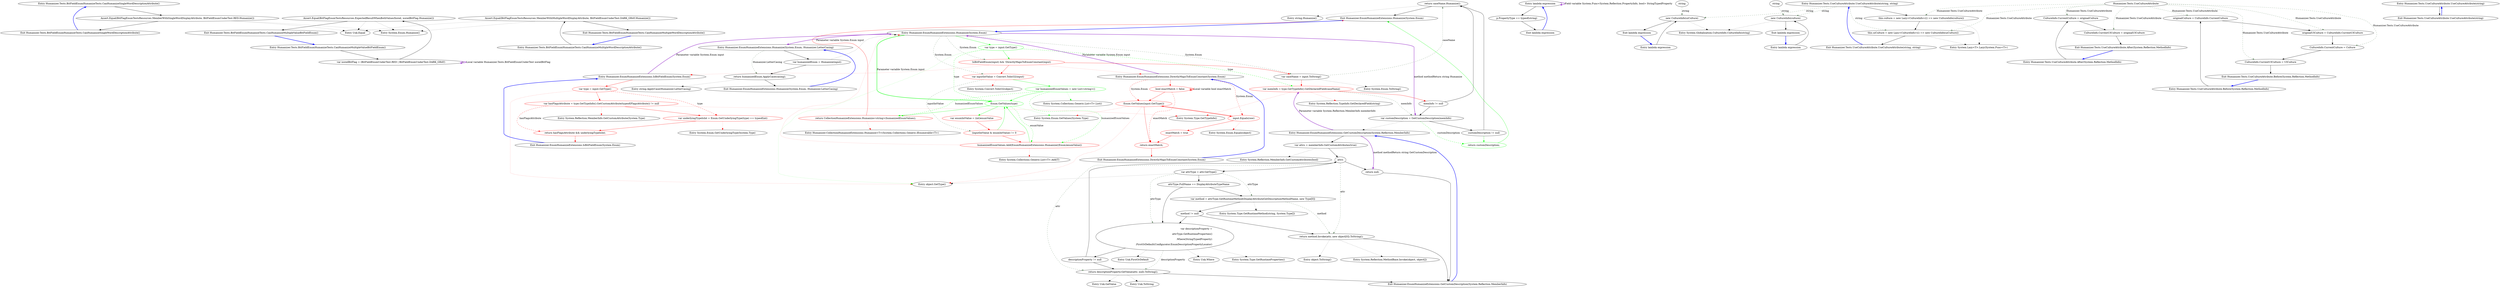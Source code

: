 digraph  {
m1_0 [label="Entry Humanizer.Tests.BitFieldEnumHumanizeTests.CanHumanizeSingleWordDescriptionAttribute()", span="13-13", cluster="Humanizer.Tests.BitFieldEnumHumanizeTests.CanHumanizeSingleWordDescriptionAttribute()", file="BitFieldEnumHumanizeTests.cs"];
m1_1 [label="Assert.Equal(BitFlagEnumTestsResources.MemberWithSingleWordDisplayAttribute, BitFieldEnumUnderTest.RED.Humanize())", span="15-15", cluster="Humanizer.Tests.BitFieldEnumHumanizeTests.CanHumanizeSingleWordDescriptionAttribute()", file="BitFieldEnumHumanizeTests.cs"];
m1_2 [label="Exit Humanizer.Tests.BitFieldEnumHumanizeTests.CanHumanizeSingleWordDescriptionAttribute()", span="13-13", cluster="Humanizer.Tests.BitFieldEnumHumanizeTests.CanHumanizeSingleWordDescriptionAttribute()", file="BitFieldEnumHumanizeTests.cs"];
m1_8 [label="Entry Humanizer.Tests.BitFieldEnumHumanizeTests.CanHumanizeMultipleValueBitFieldEnum()", span="25-25", cluster="Humanizer.Tests.BitFieldEnumHumanizeTests.CanHumanizeMultipleValueBitFieldEnum()", file="BitFieldEnumHumanizeTests.cs"];
m1_9 [label="var xoredBitFlag = (BitFieldEnumUnderTest.RED | BitFieldEnumUnderTest.DARK_GRAY)", span="27-27", cluster="Humanizer.Tests.BitFieldEnumHumanizeTests.CanHumanizeMultipleValueBitFieldEnum()", file="BitFieldEnumHumanizeTests.cs"];
m1_10 [label="Assert.Equal(BitFlagEnumTestsResources.ExpectedResultWhenBothValuesXored, xoredBitFlag.Humanize())", span="28-28", cluster="Humanizer.Tests.BitFieldEnumHumanizeTests.CanHumanizeMultipleValueBitFieldEnum()", file="BitFieldEnumHumanizeTests.cs"];
m1_11 [label="Exit Humanizer.Tests.BitFieldEnumHumanizeTests.CanHumanizeMultipleValueBitFieldEnum()", span="25-25", cluster="Humanizer.Tests.BitFieldEnumHumanizeTests.CanHumanizeMultipleValueBitFieldEnum()", file="BitFieldEnumHumanizeTests.cs"];
m1_4 [label="Entry Unk.Equal", span="", cluster="Unk.Equal", file="BitFieldEnumHumanizeTests.cs"];
m1_3 [label="Entry System.Enum.Humanize()", span="23-23", cluster="System.Enum.Humanize()", file="BitFieldEnumHumanizeTests.cs"];
m1_5 [label="Entry Humanizer.Tests.BitFieldEnumHumanizeTests.CanHumanizeMultipleWordDescriptionAttribute()", span="19-19", cluster="Humanizer.Tests.BitFieldEnumHumanizeTests.CanHumanizeMultipleWordDescriptionAttribute()", file="BitFieldEnumHumanizeTests.cs"];
m1_6 [label="Assert.Equal(BitFlagEnumTestsResources.MemberWithMultipleWordDisplayAttribute, BitFieldEnumUnderTest.DARK_GRAY.Humanize())", span="21-21", cluster="Humanizer.Tests.BitFieldEnumHumanizeTests.CanHumanizeMultipleWordDescriptionAttribute()", file="BitFieldEnumHumanizeTests.cs"];
m1_7 [label="Exit Humanizer.Tests.BitFieldEnumHumanizeTests.CanHumanizeMultipleWordDescriptionAttribute()", span="19-19", cluster="Humanizer.Tests.BitFieldEnumHumanizeTests.CanHumanizeMultipleWordDescriptionAttribute()", file="BitFieldEnumHumanizeTests.cs"];
m3_33 [label="Entry string.Humanize()", span="44-44", cluster="string.Humanize()", file="EnumHumanizeExtensions.cs"];
m3_25 [label="Entry System.Collections.Generic.List<T>.List()", span="0-0", cluster="System.Collections.Generic.List<T>.List()", file="EnumHumanizeExtensions.cs"];
m3_24 [label="Entry System.Convert.ToInt32(object)", span="0-0", cluster="System.Convert.ToInt32(object)", file="EnumHumanizeExtensions.cs"];
m3_32 [label="Entry Humanizer.EnumHumanizeExtensions.GetCustomDescription(System.Reflection.MemberInfo)", span="98-98", cluster="Humanizer.EnumHumanizeExtensions.GetCustomDescription(System.Reflection.MemberInfo)", file="EnumHumanizeExtensions.cs"];
m3_48 [label="var attrs = memberInfo.GetCustomAttributes(true)", span="100-100", cluster="Humanizer.EnumHumanizeExtensions.GetCustomDescription(System.Reflection.MemberInfo)", file="EnumHumanizeExtensions.cs"];
m3_49 [label=attrs, span="102-102", cluster="Humanizer.EnumHumanizeExtensions.GetCustomDescription(System.Reflection.MemberInfo)", file="EnumHumanizeExtensions.cs"];
m3_50 [label="var attrType = attr.GetType()", span="104-104", cluster="Humanizer.EnumHumanizeExtensions.GetCustomDescription(System.Reflection.MemberInfo)", file="EnumHumanizeExtensions.cs"];
m3_58 [label="return null;", span="119-119", cluster="Humanizer.EnumHumanizeExtensions.GetCustomDescription(System.Reflection.MemberInfo)", file="EnumHumanizeExtensions.cs"];
m3_54 [label="return method.Invoke(attr, new object[0]).ToString();", span="109-109", cluster="Humanizer.EnumHumanizeExtensions.GetCustomDescription(System.Reflection.MemberInfo)", file="EnumHumanizeExtensions.cs"];
m3_57 [label="return descriptionProperty.GetValue(attr, null).ToString();", span="116-116", cluster="Humanizer.EnumHumanizeExtensions.GetCustomDescription(System.Reflection.MemberInfo)", file="EnumHumanizeExtensions.cs"];
m3_51 [label="attrType.FullName == DisplayAttributeTypeName", span="105-105", cluster="Humanizer.EnumHumanizeExtensions.GetCustomDescription(System.Reflection.MemberInfo)", file="EnumHumanizeExtensions.cs"];
m3_52 [label="var method = attrType.GetRuntimeMethod(DisplayAttributeGetDescriptionMethodName, new Type[0])", span="107-107", cluster="Humanizer.EnumHumanizeExtensions.GetCustomDescription(System.Reflection.MemberInfo)", file="EnumHumanizeExtensions.cs"];
m3_55 [label="var descriptionProperty =\r\n                    attrType.GetRuntimeProperties()\r\n                        .Where(StringTypedProperty)\r\n                        .FirstOrDefault(Configurator.EnumDescriptionPropertyLocator)", span="111-114", cluster="Humanizer.EnumHumanizeExtensions.GetCustomDescription(System.Reflection.MemberInfo)", file="EnumHumanizeExtensions.cs"];
m3_53 [label="method != null", span="108-108", cluster="Humanizer.EnumHumanizeExtensions.GetCustomDescription(System.Reflection.MemberInfo)", file="EnumHumanizeExtensions.cs"];
m3_56 [label="descriptionProperty != null", span="115-115", cluster="Humanizer.EnumHumanizeExtensions.GetCustomDescription(System.Reflection.MemberInfo)", file="EnumHumanizeExtensions.cs"];
m3_59 [label="Exit Humanizer.EnumHumanizeExtensions.GetCustomDescription(System.Reflection.MemberInfo)", span="98-98", cluster="Humanizer.EnumHumanizeExtensions.GetCustomDescription(System.Reflection.MemberInfo)", file="EnumHumanizeExtensions.cs"];
m3_26 [label="Entry System.Enum.GetValues(System.Type)", span="0-0", cluster="System.Enum.GetValues(System.Type)", file="EnumHumanizeExtensions.cs"];
m3_21 [label="Entry object.GetType()", span="0-0", cluster="object.GetType()", file="EnumHumanizeExtensions.cs"];
m3_60 [label="Entry System.Reflection.MemberInfo.GetCustomAttributes(bool)", span="0-0", cluster="System.Reflection.MemberInfo.GetCustomAttributes(bool)", file="EnumHumanizeExtensions.cs"];
m3_73 [label="Entry string.ApplyCase(Humanizer.LetterCasing)", span="15-15", cluster="string.ApplyCase(Humanizer.LetterCasing)", file="EnumHumanizeExtensions.cs"];
m3_29 [label="Entry System.Enum.ToString()", span="0-0", cluster="System.Enum.ToString()", file="EnumHumanizeExtensions.cs"];
m3_69 [label="Entry Humanizer.EnumHumanizeExtensions.Humanize(System.Enum, Humanizer.LetterCasing)", span="128-128", cluster="Humanizer.EnumHumanizeExtensions.Humanize(System.Enum, Humanizer.LetterCasing)", file="EnumHumanizeExtensions.cs"];
m3_70 [label="var humanizedEnum = Humanize(input)", span="130-130", cluster="Humanizer.EnumHumanizeExtensions.Humanize(System.Enum, Humanizer.LetterCasing)", file="EnumHumanizeExtensions.cs"];
m3_71 [label="return humanizedEnum.ApplyCase(casing);", span="132-132", cluster="Humanizer.EnumHumanizeExtensions.Humanize(System.Enum, Humanizer.LetterCasing)", file="EnumHumanizeExtensions.cs"];
m3_72 [label="Exit Humanizer.EnumHumanizeExtensions.Humanize(System.Enum, Humanizer.LetterCasing)", span="128-128", cluster="Humanizer.EnumHumanizeExtensions.Humanize(System.Enum, Humanizer.LetterCasing)", file="EnumHumanizeExtensions.cs"];
m3_22 [label="Entry Humanizer.EnumHumanizeExtensions.IsBitFieldEnum(System.Enum)", span="65-65", cluster="Humanizer.EnumHumanizeExtensions.IsBitFieldEnum(System.Enum)", file="EnumHumanizeExtensions.cs"];
m3_34 [label="var type = input.GetType()", span="67-67", cluster="Humanizer.EnumHumanizeExtensions.IsBitFieldEnum(System.Enum)", color=red, community=0, file="EnumHumanizeExtensions.cs"];
m3_35 [label="var hasFlagsAttribute = type.GetTypeInfo().GetCustomAttribute(typeof(FlagsAttribute)) != null", span="69-69", cluster="Humanizer.EnumHumanizeExtensions.IsBitFieldEnum(System.Enum)", color=red, community=0, file="EnumHumanizeExtensions.cs"];
m3_36 [label="var underlyingTypeIsInt = Enum.GetUnderlyingType(type) == typeof(int)", span="70-70", cluster="Humanizer.EnumHumanizeExtensions.IsBitFieldEnum(System.Enum)", color=red, community=0, file="EnumHumanizeExtensions.cs"];
m3_37 [label="return hasFlagsAttribute && underlyingTypeIsInt;", span="72-72", cluster="Humanizer.EnumHumanizeExtensions.IsBitFieldEnum(System.Enum)", color=red, community=0, file="EnumHumanizeExtensions.cs"];
m3_38 [label="Exit Humanizer.EnumHumanizeExtensions.IsBitFieldEnum(System.Enum)", span="65-65", cluster="Humanizer.EnumHumanizeExtensions.IsBitFieldEnum(System.Enum)", file="EnumHumanizeExtensions.cs"];
m3_65 [label="Entry Unk.Where", span="", cluster="Unk.Where", file="EnumHumanizeExtensions.cs"];
m3_68 [label="Entry Unk.ToString", span="", cluster="Unk.ToString", file="EnumHumanizeExtensions.cs"];
m3_23 [label="Entry Humanizer.EnumHumanizeExtensions.DirectlyMapsToEnumConstant(System.Enum)", span="81-81", cluster="Humanizer.EnumHumanizeExtensions.DirectlyMapsToEnumConstant(System.Enum)", file="EnumHumanizeExtensions.cs"];
m3_41 [label="bool exactMatch = false", span="83-83", cluster="Humanizer.EnumHumanizeExtensions.DirectlyMapsToEnumConstant(System.Enum)", color=red, community=0, file="EnumHumanizeExtensions.cs"];
m3_42 [label="Enum.GetValues(input.GetType())", span="85-85", cluster="Humanizer.EnumHumanizeExtensions.DirectlyMapsToEnumConstant(System.Enum)", color=red, community=0, file="EnumHumanizeExtensions.cs"];
m3_43 [label="input.Equals(raw)", span="87-87", cluster="Humanizer.EnumHumanizeExtensions.DirectlyMapsToEnumConstant(System.Enum)", color=red, community=0, file="EnumHumanizeExtensions.cs"];
m3_45 [label="return exactMatch;", span="94-94", cluster="Humanizer.EnumHumanizeExtensions.DirectlyMapsToEnumConstant(System.Enum)", color=red, community=0, file="EnumHumanizeExtensions.cs"];
m3_44 [label="exactMatch = true", span="89-89", cluster="Humanizer.EnumHumanizeExtensions.DirectlyMapsToEnumConstant(System.Enum)", color=red, community=0, file="EnumHumanizeExtensions.cs"];
m3_46 [label="Exit Humanizer.EnumHumanizeExtensions.DirectlyMapsToEnumConstant(System.Enum)", span="81-81", cluster="Humanizer.EnumHumanizeExtensions.DirectlyMapsToEnumConstant(System.Enum)", file="EnumHumanizeExtensions.cs"];
m3_28 [label="Entry Humanizer.CollectionHumanizeExtensions.Humanize<T>(System.Collections.Generic.IEnumerable<T>)", span="17-17", cluster="Humanizer.CollectionHumanizeExtensions.Humanize<T>(System.Collections.Generic.IEnumerable<T>)", file="EnumHumanizeExtensions.cs"];
m3_64 [label="Entry System.Type.GetRuntimeProperties()", span="0-0", cluster="System.Type.GetRuntimeProperties()", file="EnumHumanizeExtensions.cs"];
m3_62 [label="Entry System.Reflection.MethodBase.Invoke(object, object[])", span="0-0", cluster="System.Reflection.MethodBase.Invoke(object, object[])", file="EnumHumanizeExtensions.cs"];
m3_47 [label="Entry System.Enum.Equals(object)", span="0-0", cluster="System.Enum.Equals(object)", file="EnumHumanizeExtensions.cs"];
m3_61 [label="Entry System.Type.GetRuntimeMethod(string, System.Type[])", span="0-0", cluster="System.Type.GetRuntimeMethod(string, System.Type[])", file="EnumHumanizeExtensions.cs"];
m3_30 [label="Entry System.Type.GetTypeInfo()", span="0-0", cluster="System.Type.GetTypeInfo()", file="EnumHumanizeExtensions.cs"];
m3_0 [label="Entry lambda expression", span="16-16", cluster="lambda expression", file="EnumHumanizeExtensions.cs"];
m3_1 [label="p.PropertyType == typeof(string)", span="16-16", cluster="lambda expression", file="EnumHumanizeExtensions.cs"];
m3_2 [label="Exit lambda expression", span="16-16", cluster="lambda expression", file="EnumHumanizeExtensions.cs"];
m3_66 [label="Entry Unk.FirstOrDefault", span="", cluster="Unk.FirstOrDefault", file="EnumHumanizeExtensions.cs"];
m3_40 [label="Entry System.Enum.GetUnderlyingType(System.Type)", span="0-0", cluster="System.Enum.GetUnderlyingType(System.Type)", file="EnumHumanizeExtensions.cs"];
m3_27 [label="Entry System.Collections.Generic.List<T>.Add(T)", span="0-0", cluster="System.Collections.Generic.List<T>.Add(T)", file="EnumHumanizeExtensions.cs"];
m3_67 [label="Entry Unk.GetValue", span="", cluster="Unk.GetValue", file="EnumHumanizeExtensions.cs"];
m3_31 [label="Entry System.Reflection.TypeInfo.GetDeclaredField(string)", span="0-0", cluster="System.Reflection.TypeInfo.GetDeclaredField(string)", file="EnumHumanizeExtensions.cs"];
m3_39 [label="Entry System.Reflection.MemberInfo.GetCustomAttribute(System.Type)", span="0-0", cluster="System.Reflection.MemberInfo.GetCustomAttribute(System.Type)", file="EnumHumanizeExtensions.cs"];
m3_63 [label="Entry object.ToString()", span="0-0", cluster="object.ToString()", file="EnumHumanizeExtensions.cs"];
m3_3 [label="Entry Humanizer.EnumHumanizeExtensions.Humanize(System.Enum)", span="23-23", cluster="Humanizer.EnumHumanizeExtensions.Humanize(System.Enum)", file="EnumHumanizeExtensions.cs"];
m3_4 [label="var type = input.GetType()", span="25-25", cluster="Humanizer.EnumHumanizeExtensions.Humanize(System.Enum)", color=green, community=0, file="EnumHumanizeExtensions.cs"];
m3_5 [label="IsBitFieldEnum(input) && !DirectlyMapsToEnumConstant(input)", span="27-27", cluster="Humanizer.EnumHumanizeExtensions.Humanize(System.Enum)", color=red, community=0, file="EnumHumanizeExtensions.cs"];
m3_6 [label="var inputIntValue = Convert.ToInt32(input)", span="29-29", cluster="Humanizer.EnumHumanizeExtensions.Humanize(System.Enum)", color=red, community=0, file="EnumHumanizeExtensions.cs"];
m3_13 [label="var caseName = input.ToString()", span="46-46", cluster="Humanizer.EnumHumanizeExtensions.Humanize(System.Enum)", file="EnumHumanizeExtensions.cs"];
m3_8 [label="Enum.GetValues(type)", span="33-33", cluster="Humanizer.EnumHumanizeExtensions.Humanize(System.Enum)", color=green, community=0, file="EnumHumanizeExtensions.cs"];
m3_14 [label="var memInfo = type.GetTypeInfo().GetDeclaredField(caseName)", span="47-47", cluster="Humanizer.EnumHumanizeExtensions.Humanize(System.Enum)", color=red, community=0, file="EnumHumanizeExtensions.cs"];
m3_7 [label="var humanizedEnumValues = new List<string>()", span="31-31", cluster="Humanizer.EnumHumanizeExtensions.Humanize(System.Enum)", color=green, community=0, file="EnumHumanizeExtensions.cs"];
m3_10 [label="(inputIntValue & enumIntValue) != 0", span="37-37", cluster="Humanizer.EnumHumanizeExtensions.Humanize(System.Enum)", color=red, community=0, file="EnumHumanizeExtensions.cs"];
m3_11 [label="humanizedEnumValues.Add(EnumHumanizeExtensions.Humanize((Enum)enumValue))", span="39-39", cluster="Humanizer.EnumHumanizeExtensions.Humanize(System.Enum)", color=red, community=0, file="EnumHumanizeExtensions.cs"];
m3_12 [label="return CollectionHumanizeExtensions.Humanize<string>(humanizedEnumValues);", span="43-43", cluster="Humanizer.EnumHumanizeExtensions.Humanize(System.Enum)", color=red, community=0, file="EnumHumanizeExtensions.cs"];
m3_9 [label="var enumIntValue = (int)enumValue", span="35-35", cluster="Humanizer.EnumHumanizeExtensions.Humanize(System.Enum)", color=red, community=0, file="EnumHumanizeExtensions.cs"];
m3_19 [label="return caseName.Humanize();", span="57-57", cluster="Humanizer.EnumHumanizeExtensions.Humanize(System.Enum)", file="EnumHumanizeExtensions.cs"];
m3_15 [label="memInfo != null", span="49-49", cluster="Humanizer.EnumHumanizeExtensions.Humanize(System.Enum)", file="EnumHumanizeExtensions.cs"];
m3_16 [label="var customDescription = GetCustomDescription(memInfo)", span="51-51", cluster="Humanizer.EnumHumanizeExtensions.Humanize(System.Enum)", file="EnumHumanizeExtensions.cs"];
m3_17 [label="customDescription != null", span="53-53", cluster="Humanizer.EnumHumanizeExtensions.Humanize(System.Enum)", file="EnumHumanizeExtensions.cs"];
m3_18 [label="return customDescription;", span="54-54", cluster="Humanizer.EnumHumanizeExtensions.Humanize(System.Enum)", file="EnumHumanizeExtensions.cs", color=green, community=0];
m3_20 [label="Exit Humanizer.EnumHumanizeExtensions.Humanize(System.Enum)", span="23-23", cluster="Humanizer.EnumHumanizeExtensions.Humanize(System.Enum)", file="EnumHumanizeExtensions.cs"];
m4_2 [label="Entry Humanizer.Tests.UseCultureAttribute.UseCultureAttribute(string, string)", span="49-49", cluster="Humanizer.Tests.UseCultureAttribute.UseCultureAttribute(string, string)", file="UseCultureAttribute.cs"];
m4_3 [label="this.culture = new Lazy<CultureInfo>(() => new CultureInfo(culture))", span="51-51", cluster="Humanizer.Tests.UseCultureAttribute.UseCultureAttribute(string, string)", file="UseCultureAttribute.cs"];
m4_4 [label="this.uiCulture = new Lazy<CultureInfo>(() => new CultureInfo(uiCulture))", span="52-52", cluster="Humanizer.Tests.UseCultureAttribute.UseCultureAttribute(string, string)", file="UseCultureAttribute.cs"];
m4_5 [label="Exit Humanizer.Tests.UseCultureAttribute.UseCultureAttribute(string, string)", span="49-49", cluster="Humanizer.Tests.UseCultureAttribute.UseCultureAttribute(string, string)", file="UseCultureAttribute.cs"];
m4_20 [label="Entry Humanizer.Tests.UseCultureAttribute.After(System.Reflection.MethodInfo)", span="86-86", cluster="Humanizer.Tests.UseCultureAttribute.After(System.Reflection.MethodInfo)", file="UseCultureAttribute.cs"];
m4_21 [label="CultureInfo.CurrentCulture = originalCulture", span="88-88", cluster="Humanizer.Tests.UseCultureAttribute.After(System.Reflection.MethodInfo)", file="UseCultureAttribute.cs"];
m4_22 [label="CultureInfo.CurrentUICulture = originalUICulture", span="89-89", cluster="Humanizer.Tests.UseCultureAttribute.After(System.Reflection.MethodInfo)", file="UseCultureAttribute.cs"];
m4_23 [label="Exit Humanizer.Tests.UseCultureAttribute.After(System.Reflection.MethodInfo)", span="86-86", cluster="Humanizer.Tests.UseCultureAttribute.After(System.Reflection.MethodInfo)", file="UseCultureAttribute.cs"];
m4_6 [label="Entry System.Lazy<T>.Lazy(System.Func<T>)", span="0-0", cluster="System.Lazy<T>.Lazy(System.Func<T>)", file="UseCultureAttribute.cs"];
m4_14 [label="Entry Humanizer.Tests.UseCultureAttribute.Before(System.Reflection.MethodInfo)", span="71-71", cluster="Humanizer.Tests.UseCultureAttribute.Before(System.Reflection.MethodInfo)", file="UseCultureAttribute.cs"];
m4_15 [label="originalCulture = CultureInfo.CurrentCulture", span="73-73", cluster="Humanizer.Tests.UseCultureAttribute.Before(System.Reflection.MethodInfo)", file="UseCultureAttribute.cs"];
m4_16 [label="originalUICulture = CultureInfo.CurrentUICulture", span="74-74", cluster="Humanizer.Tests.UseCultureAttribute.Before(System.Reflection.MethodInfo)", file="UseCultureAttribute.cs"];
m4_17 [label="CultureInfo.CurrentCulture = Culture", span="77-77", cluster="Humanizer.Tests.UseCultureAttribute.Before(System.Reflection.MethodInfo)", file="UseCultureAttribute.cs"];
m4_18 [label="CultureInfo.CurrentUICulture = UICulture", span="78-78", cluster="Humanizer.Tests.UseCultureAttribute.Before(System.Reflection.MethodInfo)", file="UseCultureAttribute.cs"];
m4_19 [label="Exit Humanizer.Tests.UseCultureAttribute.Before(System.Reflection.MethodInfo)", span="71-71", cluster="Humanizer.Tests.UseCultureAttribute.Before(System.Reflection.MethodInfo)", file="UseCultureAttribute.cs"];
m4_11 [label="Entry lambda expression", span="52-52", cluster="lambda expression", file="UseCultureAttribute.cs"];
m4_8 [label="new CultureInfo(culture)", span="51-51", cluster="lambda expression", file="UseCultureAttribute.cs"];
m4_12 [label="new CultureInfo(uiCulture)", span="52-52", cluster="lambda expression", file="UseCultureAttribute.cs"];
m4_7 [label="Entry lambda expression", span="51-51", cluster="lambda expression", file="UseCultureAttribute.cs"];
m4_9 [label="Exit lambda expression", span="51-51", cluster="lambda expression", file="UseCultureAttribute.cs"];
m4_13 [label="Exit lambda expression", span="52-52", cluster="lambda expression", file="UseCultureAttribute.cs"];
m4_0 [label="Entry Humanizer.Tests.UseCultureAttribute.UseCultureAttribute(string)", span="39-39", cluster="Humanizer.Tests.UseCultureAttribute.UseCultureAttribute(string)", file="UseCultureAttribute.cs"];
m4_1 [label="Exit Humanizer.Tests.UseCultureAttribute.UseCultureAttribute(string)", span="39-39", cluster="Humanizer.Tests.UseCultureAttribute.UseCultureAttribute(string)", file="UseCultureAttribute.cs"];
m4_10 [label="Entry System.Globalization.CultureInfo.CultureInfo(string)", span="0-0", cluster="System.Globalization.CultureInfo.CultureInfo(string)", file="UseCultureAttribute.cs"];
m4_24 [label="Humanizer.Tests.UseCultureAttribute", span="", file="UseCultureAttribute.cs"];
m4_25 [label=string, span="", file="UseCultureAttribute.cs"];
m4_26 [label=string, span="", file="UseCultureAttribute.cs"];
m1_0 -> m1_1  [key=0, style=solid];
m1_1 -> m1_2  [key=0, style=solid];
m1_1 -> m1_3  [key=2, style=dotted];
m1_1 -> m1_4  [key=2, style=dotted];
m1_2 -> m1_0  [key=0, style=bold, color=blue];
m1_8 -> m1_9  [key=0, style=solid];
m1_9 -> m1_10  [key=0, style=solid];
m1_9 -> m1_9  [key=3, color=darkorchid, style=bold, label="Local variable Humanizer.Tests.BitFieldEnumUnderTest xoredBitFlag"];
m1_10 -> m1_11  [key=0, style=solid];
m1_10 -> m1_3  [key=2, style=dotted];
m1_10 -> m1_4  [key=2, style=dotted];
m1_11 -> m1_8  [key=0, style=bold, color=blue];
m1_5 -> m1_6  [key=0, style=solid];
m1_6 -> m1_7  [key=0, style=solid];
m1_6 -> m1_3  [key=2, style=dotted];
m1_6 -> m1_4  [key=2, style=dotted];
m1_7 -> m1_5  [key=0, style=bold, color=blue];
m3_32 -> m3_48  [key=0, style=solid];
m3_32 -> m3_14  [key=3, color=darkorchid, style=bold, label="Parameter variable System.Reflection.MemberInfo memberInfo"];
m3_32 -> m3_58  [key=3, color=darkorchid, style=bold, label="method methodReturn string GetCustomDescription"];
m3_48 -> m3_49  [key=0, style=solid];
m3_48 -> m3_60  [key=2, style=dotted];
m3_49 -> m3_50  [key=0, style=solid];
m3_49 -> m3_58  [key=0, style=solid];
m3_49 -> m3_54  [key=1, style=dashed, color=darkseagreen4, label=attr];
m3_49 -> m3_57  [key=1, style=dashed, color=darkseagreen4, label=attr];
m3_50 -> m3_51  [key=0, style=solid];
m3_50 -> m3_21  [key=2, style=dotted];
m3_50 -> m3_52  [key=1, style=dashed, color=darkseagreen4, label=attrType];
m3_50 -> m3_55  [key=1, style=dashed, color=darkseagreen4, label=attrType];
m3_58 -> m3_59  [key=0, style=solid];
m3_54 -> m3_59  [key=0, style=solid];
m3_54 -> m3_62  [key=2, style=dotted];
m3_54 -> m3_63  [key=2, style=dotted];
m3_57 -> m3_59  [key=0, style=solid];
m3_57 -> m3_67  [key=2, style=dotted];
m3_57 -> m3_68  [key=2, style=dotted];
m3_51 -> m3_52  [key=0, style=solid];
m3_51 -> m3_55  [key=0, style=solid];
m3_52 -> m3_53  [key=0, style=solid];
m3_52 -> m3_61  [key=2, style=dotted];
m3_52 -> m3_54  [key=1, style=dashed, color=darkseagreen4, label=method];
m3_55 -> m3_56  [key=0, style=solid];
m3_55 -> m3_64  [key=2, style=dotted];
m3_55 -> m3_65  [key=2, style=dotted];
m3_55 -> m3_66  [key=2, style=dotted];
m3_55 -> m3_57  [key=1, style=dashed, color=darkseagreen4, label=descriptionProperty];
m3_53 -> m3_54  [key=0, style=solid];
m3_53 -> m3_55  [key=0, style=solid];
m3_56 -> m3_57  [key=0, style=solid];
m3_56 -> m3_49  [key=0, style=solid];
m3_59 -> m3_32  [key=0, style=bold, color=blue];
m3_69 -> m3_70  [key=0, style=solid];
m3_69 -> m3_71  [key=1, style=dashed, color=darkseagreen4, label="Humanizer.LetterCasing"];
m3_70 -> m3_71  [key=0, style=solid];
m3_70 -> m3_3  [key=2, style=dotted];
m3_71 -> m3_72  [key=0, style=solid];
m3_71 -> m3_73  [key=2, style=dotted];
m3_72 -> m3_69  [key=0, style=bold, color=blue];
m3_22 -> m3_34  [key=0, style=solid, color=red];
m3_22 -> m3_3  [key=3, color=darkorchid, style=bold, label="Parameter variable System.Enum input"];
m3_34 -> m3_35  [key=0, style=solid, color=red];
m3_34 -> m3_21  [key=2, style=dotted, color=red];
m3_34 -> m3_36  [key=1, style=dashed, color=red, label=type];
m3_35 -> m3_36  [key=0, style=solid, color=red];
m3_35 -> m3_30  [key=2, style=dotted, color=red];
m3_35 -> m3_39  [key=2, style=dotted, color=red];
m3_35 -> m3_37  [key=1, style=dashed, color=red, label=hasFlagsAttribute];
m3_36 -> m3_37  [key=0, style=solid, color=red];
m3_36 -> m3_40  [key=2, style=dotted, color=red];
m3_37 -> m3_38  [key=0, style=solid, color=red];
m3_38 -> m3_22  [key=0, style=bold, color=blue];
m3_23 -> m3_41  [key=0, style=solid, color=red];
m3_23 -> m3_42  [key=1, style=dashed, color=red, label="System.Enum"];
m3_23 -> m3_43  [key=1, style=dashed, color=red, label="System.Enum"];
m3_23 -> m3_3  [key=3, color=darkorchid, style=bold, label="Parameter variable System.Enum input"];
m3_41 -> m3_42  [key=0, style=solid, color=red];
m3_41 -> m3_45  [key=1, style=dashed, color=red, label=exactMatch];
m3_41 -> m3_41  [key=3, color=red, style=bold, label="Local variable bool exactMatch"];
m3_42 -> m3_43  [key=0, style=solid, color=red];
m3_42 -> m3_45  [key=0, style=solid, color=red];
m3_42 -> m3_21  [key=2, style=dotted, color=red];
m3_42 -> m3_26  [key=2, style=dotted, color=red];
m3_43 -> m3_44  [key=0, style=solid, color=red];
m3_43 -> m3_42  [key=0, style=solid, color=red];
m3_43 -> m3_47  [key=2, style=dotted, color=red];
m3_45 -> m3_46  [key=0, style=solid, color=red];
m3_44 -> m3_45  [key=0, style=solid, color=red];
m3_46 -> m3_23  [key=0, style=bold, color=blue];
m3_0 -> m3_1  [key=0, style=solid];
m3_0 -> m3_0  [key=3, color=darkorchid, style=bold, label="Field variable System.Func<System.Reflection.PropertyInfo, bool> StringTypedProperty"];
m3_1 -> m3_2  [key=0, style=solid];
m3_2 -> m3_0  [key=0, style=bold, color=blue];
m3_3 -> m3_4  [key=0, style=solid, color=green];
m3_3 -> m3_5  [key=1, style=dashed, color=darkseagreen4, label="System.Enum"];
m3_3 -> m3_6  [key=1, style=dashed, color=darkseagreen4, label="System.Enum"];
m3_3 -> m3_13  [key=1, style=dashed, color=darkseagreen4, label="System.Enum"];
m3_3 -> m3_8  [key=3, color=green, style=bold, label="Parameter variable System.Enum input"];
m3_3 -> m3_69  [key=3, color=darkorchid, style=bold, label="Parameter variable System.Enum input"];
m3_3 -> m3_16  [key=3, color=darkorchid, style=bold, label="method methodReturn string Humanize"];
m3_4 -> m3_5  [key=0, style=solid, color=green];
m3_4 -> m3_21  [key=2, style=dotted, color=green];
m3_4 -> m3_8  [key=1, style=dashed, color=green, label=type];
m3_4 -> m3_14  [key=1, style=dashed, color=green, label=type];
m3_5 -> m3_6  [key=0, style=solid, color=red];
m3_5 -> m3_13  [key=0, style=solid, color=red];
m3_5 -> m3_22  [key=2, style=dotted, color=red];
m3_5 -> m3_23  [key=2, style=dotted, color=red];
m3_6 -> m3_7  [key=0, style=solid, color=green];
m3_6 -> m3_24  [key=2, style=dotted, color=red];
m3_6 -> m3_10  [key=1, style=dashed, color=darkseagreen4, label=inputIntValue];
m3_13 -> m3_14  [key=0, style=solid, color=red];
m3_13 -> m3_29  [key=2, style=dotted];
m3_13 -> m3_19  [key=1, style=dashed, color=darkseagreen4, label=caseName];
m3_8 -> m3_9  [key=0, style=solid, color=green];
m3_8 -> m3_12  [key=0, style=solid, color=green];
m3_8 -> m3_26  [key=2, style=dotted, color=green];
m3_8 -> m3_11  [key=1, style=dashed, color=green, label=enumValue];
m3_14 -> m3_15  [key=0, style=solid, color=red];
m3_14 -> m3_30  [key=2, style=dotted, color=red];
m3_14 -> m3_31  [key=2, style=dotted, color=red];
m3_14 -> m3_16  [key=1, style=dashed, color=darkseagreen4, label=memInfo];
m3_7 -> m3_8  [key=0, style=solid, color=green];
m3_7 -> m3_25  [key=2, style=dotted, color=green];
m3_7 -> m3_11  [key=1, style=dashed, color=green, label=humanizedEnumValues];
m3_7 -> m3_12  [key=1, style=dashed, color=green, label=humanizedEnumValues];
m3_10 -> m3_11  [key=0, style=solid, color=red];
m3_10 -> m3_8  [key=0, style=solid, color=green];
m3_11 -> m3_8  [key=0, style=solid, color=green];
m3_11 -> m3_3  [key=2, style=dotted, color=red];
m3_11 -> m3_27  [key=2, style=dotted, color=red];
m3_12 -> m3_20  [key=0, style=solid, color=red];
m3_12 -> m3_28  [key=2, style=dotted, color=red];
m3_9 -> m3_10  [key=0, style=solid, color=red];
m3_19 -> m3_20  [key=0, style=solid];
m3_19 -> m3_33  [key=2, style=dotted];
m3_15 -> m3_16  [key=0, style=solid];
m3_15 -> m3_19  [key=0, style=solid];
m3_16 -> m3_17  [key=0, style=solid];
m3_16 -> m3_32  [key=2, style=dotted];
m3_16 -> m3_18  [key=1, style=dashed, color=green, label=customDescription];
m3_17 -> m3_18  [key=0, style=solid, color=green];
m3_17 -> m3_19  [key=0, style=solid];
m3_18 -> m3_20  [key=0, style=solid, color=green];
m3_20 -> m3_3  [key=0, style=bold, color=blue];
m4_2 -> m4_3  [key=0, style=solid];
m4_2 -> m4_8  [key=1, style=dashed, color=darkseagreen4, label=string];
m4_2 -> m4_4  [key=1, style=dashed, color=darkseagreen4, label=string];
m4_2 -> m4_12  [key=1, style=dashed, color=darkseagreen4, label=string];
m4_3 -> m4_4  [key=0, style=solid];
m4_3 -> m4_6  [key=2, style=dotted];
m4_4 -> m4_5  [key=0, style=solid];
m4_4 -> m4_6  [key=2, style=dotted];
m4_5 -> m4_2  [key=0, style=bold, color=blue];
m4_20 -> m4_21  [key=0, style=solid];
m4_21 -> m4_22  [key=0, style=solid];
m4_22 -> m4_23  [key=0, style=solid];
m4_23 -> m4_20  [key=0, style=bold, color=blue];
m4_14 -> m4_15  [key=0, style=solid];
m4_15 -> m4_16  [key=0, style=solid];
m4_16 -> m4_17  [key=0, style=solid];
m4_17 -> m4_18  [key=0, style=solid];
m4_18 -> m4_19  [key=0, style=solid];
m4_19 -> m4_14  [key=0, style=bold, color=blue];
m4_11 -> m4_12  [key=0, style=solid];
m4_8 -> m4_9  [key=0, style=solid];
m4_8 -> m4_10  [key=2, style=dotted];
m4_12 -> m4_13  [key=0, style=solid];
m4_12 -> m4_10  [key=2, style=dotted];
m4_7 -> m4_8  [key=0, style=solid];
m4_9 -> m4_7  [key=0, style=bold, color=blue];
m4_13 -> m4_11  [key=0, style=bold, color=blue];
m4_0 -> m4_1  [key=0, style=solid];
m4_1 -> m4_0  [key=0, style=bold, color=blue];
m4_24 -> m4_3  [key=1, style=dashed, color=darkseagreen4, label="Humanizer.Tests.UseCultureAttribute"];
m4_24 -> m4_4  [key=1, style=dashed, color=darkseagreen4, label="Humanizer.Tests.UseCultureAttribute"];
m4_24 -> m4_15  [key=1, style=dashed, color=darkseagreen4, label="Humanizer.Tests.UseCultureAttribute"];
m4_24 -> m4_16  [key=1, style=dashed, color=darkseagreen4, label="Humanizer.Tests.UseCultureAttribute"];
m4_24 -> m4_17  [key=1, style=dashed, color=darkseagreen4, label="Humanizer.Tests.UseCultureAttribute"];
m4_24 -> m4_18  [key=1, style=dashed, color=darkseagreen4, label="Humanizer.Tests.UseCultureAttribute"];
m4_24 -> m4_21  [key=1, style=dashed, color=darkseagreen4, label="Humanizer.Tests.UseCultureAttribute"];
m4_24 -> m4_22  [key=1, style=dashed, color=darkseagreen4, label="Humanizer.Tests.UseCultureAttribute"];
m4_25 -> m4_8  [key=1, style=dashed, color=darkseagreen4, label=string];
m4_26 -> m4_12  [key=1, style=dashed, color=darkseagreen4, label=string];
}
